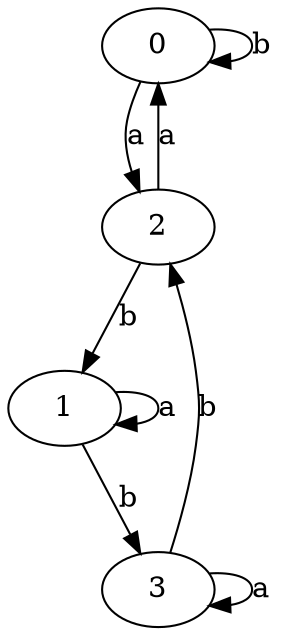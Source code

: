 digraph {
 ranksep=0.5;
 d2tdocpreamble = "\usetikzlibrary{automata}";
 d2tfigpreamble = "\tikzstyle{every state}= [ draw=blue!50,very thick,fill=blue!20]  \tikzstyle{auto}= [fill=white]";
 node [style="state"];
 edge [lblstyle="auto",topath="bend right", len=4  ]
  "0" [label="0",];
  "1" [label="1",];
  "2" [label="2",];
  "3" [label="3",style = "state, initial, accepting"];
  "0" -> "0" [label="b",topath="loop above"];
  "0" -> "2" [label="a"];
  "1" -> "1" [label="a",topath="loop above"];
  "1" -> "3" [label="b"];
  "2" -> "0" [label="a"];
  "2" -> "1" [label="b"];
  "3" -> "2" [label="b"];
  "3" -> "3" [label="a",topath="loop above"];
}